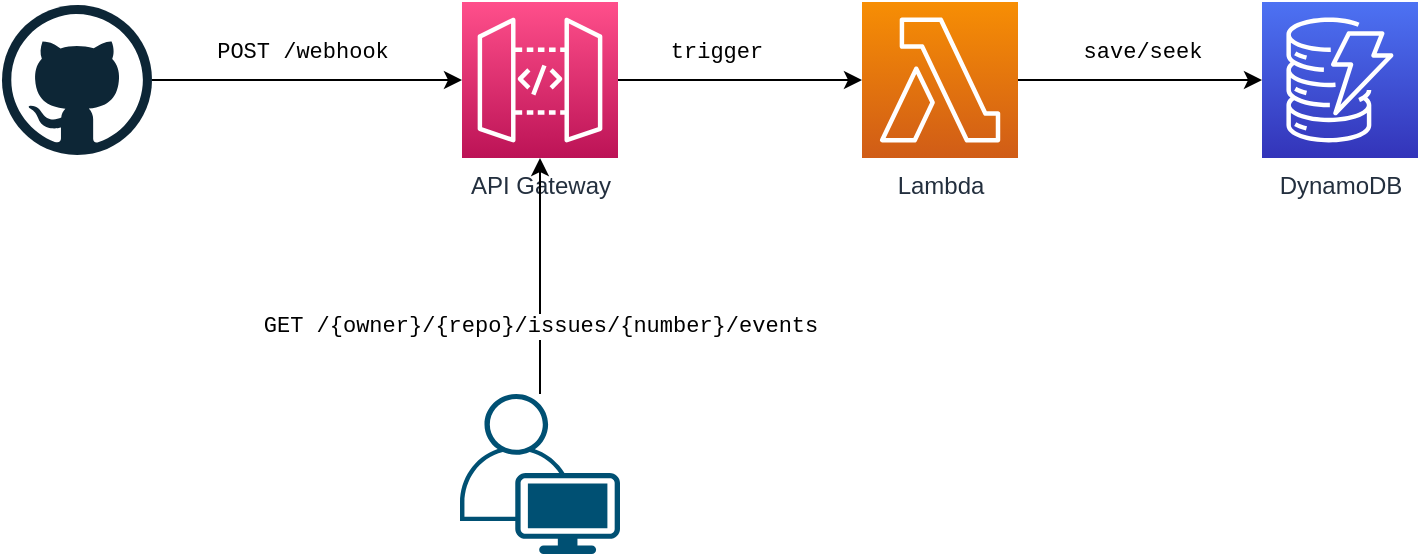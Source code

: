 <mxfile version="20.1.1" type="device"><diagram id="zBx_fw0KDYYXj2T7kSJP" name="Architecture"><mxGraphModel dx="946" dy="614" grid="1" gridSize="10" guides="1" tooltips="1" connect="1" arrows="1" fold="1" page="1" pageScale="1" pageWidth="850" pageHeight="1100" math="0" shadow="0"><root><mxCell id="0"/><mxCell id="1" parent="0"/><mxCell id="9k_Yjbq0Q9isZ3AEQueW-8" style="edgeStyle=orthogonalEdgeStyle;rounded=0;orthogonalLoop=1;jettySize=auto;html=1;entryX=0;entryY=0.5;entryDx=0;entryDy=0;entryPerimeter=0;" edge="1" parent="1" source="9k_Yjbq0Q9isZ3AEQueW-17" target="9k_Yjbq0Q9isZ3AEQueW-2"><mxGeometry relative="1" as="geometry"><mxPoint x="126" y="203" as="sourcePoint"/></mxGeometry></mxCell><mxCell id="9k_Yjbq0Q9isZ3AEQueW-9" value="&lt;font face=&quot;Courier New&quot;&gt;POST /webhook&lt;/font&gt;" style="edgeLabel;html=1;align=center;verticalAlign=middle;resizable=0;points=[];" vertex="1" connectable="0" parent="9k_Yjbq0Q9isZ3AEQueW-8"><mxGeometry x="-0.246" y="1" relative="1" as="geometry"><mxPoint x="16" y="-13" as="offset"/></mxGeometry></mxCell><mxCell id="9k_Yjbq0Q9isZ3AEQueW-10" style="edgeStyle=orthogonalEdgeStyle;rounded=0;orthogonalLoop=1;jettySize=auto;html=1;entryX=0;entryY=0.5;entryDx=0;entryDy=0;entryPerimeter=0;fontFamily=Courier New;" edge="1" parent="1" source="9k_Yjbq0Q9isZ3AEQueW-2" target="9k_Yjbq0Q9isZ3AEQueW-3"><mxGeometry relative="1" as="geometry"/></mxCell><mxCell id="9k_Yjbq0Q9isZ3AEQueW-11" value="trigger" style="edgeLabel;html=1;align=center;verticalAlign=middle;resizable=0;points=[];fontFamily=Courier New;" vertex="1" connectable="0" parent="9k_Yjbq0Q9isZ3AEQueW-10"><mxGeometry x="-0.197" y="3" relative="1" as="geometry"><mxPoint y="-11" as="offset"/></mxGeometry></mxCell><mxCell id="9k_Yjbq0Q9isZ3AEQueW-2" value="API Gateway" style="sketch=0;points=[[0,0,0],[0.25,0,0],[0.5,0,0],[0.75,0,0],[1,0,0],[0,1,0],[0.25,1,0],[0.5,1,0],[0.75,1,0],[1,1,0],[0,0.25,0],[0,0.5,0],[0,0.75,0],[1,0.25,0],[1,0.5,0],[1,0.75,0]];outlineConnect=0;fontColor=#232F3E;gradientColor=#FF4F8B;gradientDirection=north;fillColor=#BC1356;strokeColor=#ffffff;dashed=0;verticalLabelPosition=bottom;verticalAlign=top;align=center;html=1;fontSize=12;fontStyle=0;aspect=fixed;shape=mxgraph.aws4.resourceIcon;resIcon=mxgraph.aws4.api_gateway;" vertex="1" parent="1"><mxGeometry x="280" y="164" width="78" height="78" as="geometry"/></mxCell><mxCell id="9k_Yjbq0Q9isZ3AEQueW-12" style="edgeStyle=orthogonalEdgeStyle;rounded=0;orthogonalLoop=1;jettySize=auto;html=1;entryX=0;entryY=0.5;entryDx=0;entryDy=0;entryPerimeter=0;fontFamily=Courier New;" edge="1" parent="1" source="9k_Yjbq0Q9isZ3AEQueW-3" target="9k_Yjbq0Q9isZ3AEQueW-4"><mxGeometry relative="1" as="geometry"/></mxCell><mxCell id="9k_Yjbq0Q9isZ3AEQueW-13" value="save/seek" style="edgeLabel;html=1;align=center;verticalAlign=middle;resizable=0;points=[];fontFamily=Courier New;" vertex="1" connectable="0" parent="9k_Yjbq0Q9isZ3AEQueW-12"><mxGeometry x="-0.033" y="3" relative="1" as="geometry"><mxPoint x="3" y="-11" as="offset"/></mxGeometry></mxCell><mxCell id="9k_Yjbq0Q9isZ3AEQueW-3" value="Lambda" style="sketch=0;points=[[0,0,0],[0.25,0,0],[0.5,0,0],[0.75,0,0],[1,0,0],[0,1,0],[0.25,1,0],[0.5,1,0],[0.75,1,0],[1,1,0],[0,0.25,0],[0,0.5,0],[0,0.75,0],[1,0.25,0],[1,0.5,0],[1,0.75,0]];outlineConnect=0;fontColor=#232F3E;gradientColor=#F78E04;gradientDirection=north;fillColor=#D05C17;strokeColor=#ffffff;dashed=0;verticalLabelPosition=bottom;verticalAlign=top;align=center;html=1;fontSize=12;fontStyle=0;aspect=fixed;shape=mxgraph.aws4.resourceIcon;resIcon=mxgraph.aws4.lambda;" vertex="1" parent="1"><mxGeometry x="480" y="164" width="78" height="78" as="geometry"/></mxCell><mxCell id="9k_Yjbq0Q9isZ3AEQueW-4" value="DynamoDB" style="sketch=0;points=[[0,0,0],[0.25,0,0],[0.5,0,0],[0.75,0,0],[1,0,0],[0,1,0],[0.25,1,0],[0.5,1,0],[0.75,1,0],[1,1,0],[0,0.25,0],[0,0.5,0],[0,0.75,0],[1,0.25,0],[1,0.5,0],[1,0.75,0]];outlineConnect=0;fontColor=#232F3E;gradientColor=#4D72F3;gradientDirection=north;fillColor=#3334B9;strokeColor=#ffffff;dashed=0;verticalLabelPosition=bottom;verticalAlign=top;align=center;html=1;fontSize=12;fontStyle=0;aspect=fixed;shape=mxgraph.aws4.resourceIcon;resIcon=mxgraph.aws4.dynamodb;" vertex="1" parent="1"><mxGeometry x="680" y="164" width="78" height="78" as="geometry"/></mxCell><mxCell id="9k_Yjbq0Q9isZ3AEQueW-15" value="GET /{owner}/{repo}/issues/{number}/events" style="edgeStyle=orthogonalEdgeStyle;rounded=0;orthogonalLoop=1;jettySize=auto;html=1;fontFamily=Courier New;" edge="1" parent="1" source="9k_Yjbq0Q9isZ3AEQueW-5" target="9k_Yjbq0Q9isZ3AEQueW-2"><mxGeometry x="-0.416" relative="1" as="geometry"><mxPoint as="offset"/></mxGeometry></mxCell><mxCell id="9k_Yjbq0Q9isZ3AEQueW-5" value="" style="points=[[0.35,0,0],[0.98,0.51,0],[1,0.71,0],[0.67,1,0],[0,0.795,0],[0,0.65,0]];verticalLabelPosition=bottom;sketch=0;html=1;verticalAlign=top;aspect=fixed;align=center;pointerEvents=1;shape=mxgraph.cisco19.user;fillColor=#005073;strokeColor=none;" vertex="1" parent="1"><mxGeometry x="279" y="360" width="80" height="80" as="geometry"/></mxCell><mxCell id="9k_Yjbq0Q9isZ3AEQueW-17" value="" style="dashed=0;outlineConnect=0;html=1;align=center;labelPosition=center;verticalLabelPosition=bottom;verticalAlign=top;shape=mxgraph.weblogos.github;fontFamily=Courier New;" vertex="1" parent="1"><mxGeometry x="50" y="165.5" width="75" height="75" as="geometry"/></mxCell></root></mxGraphModel></diagram></mxfile>